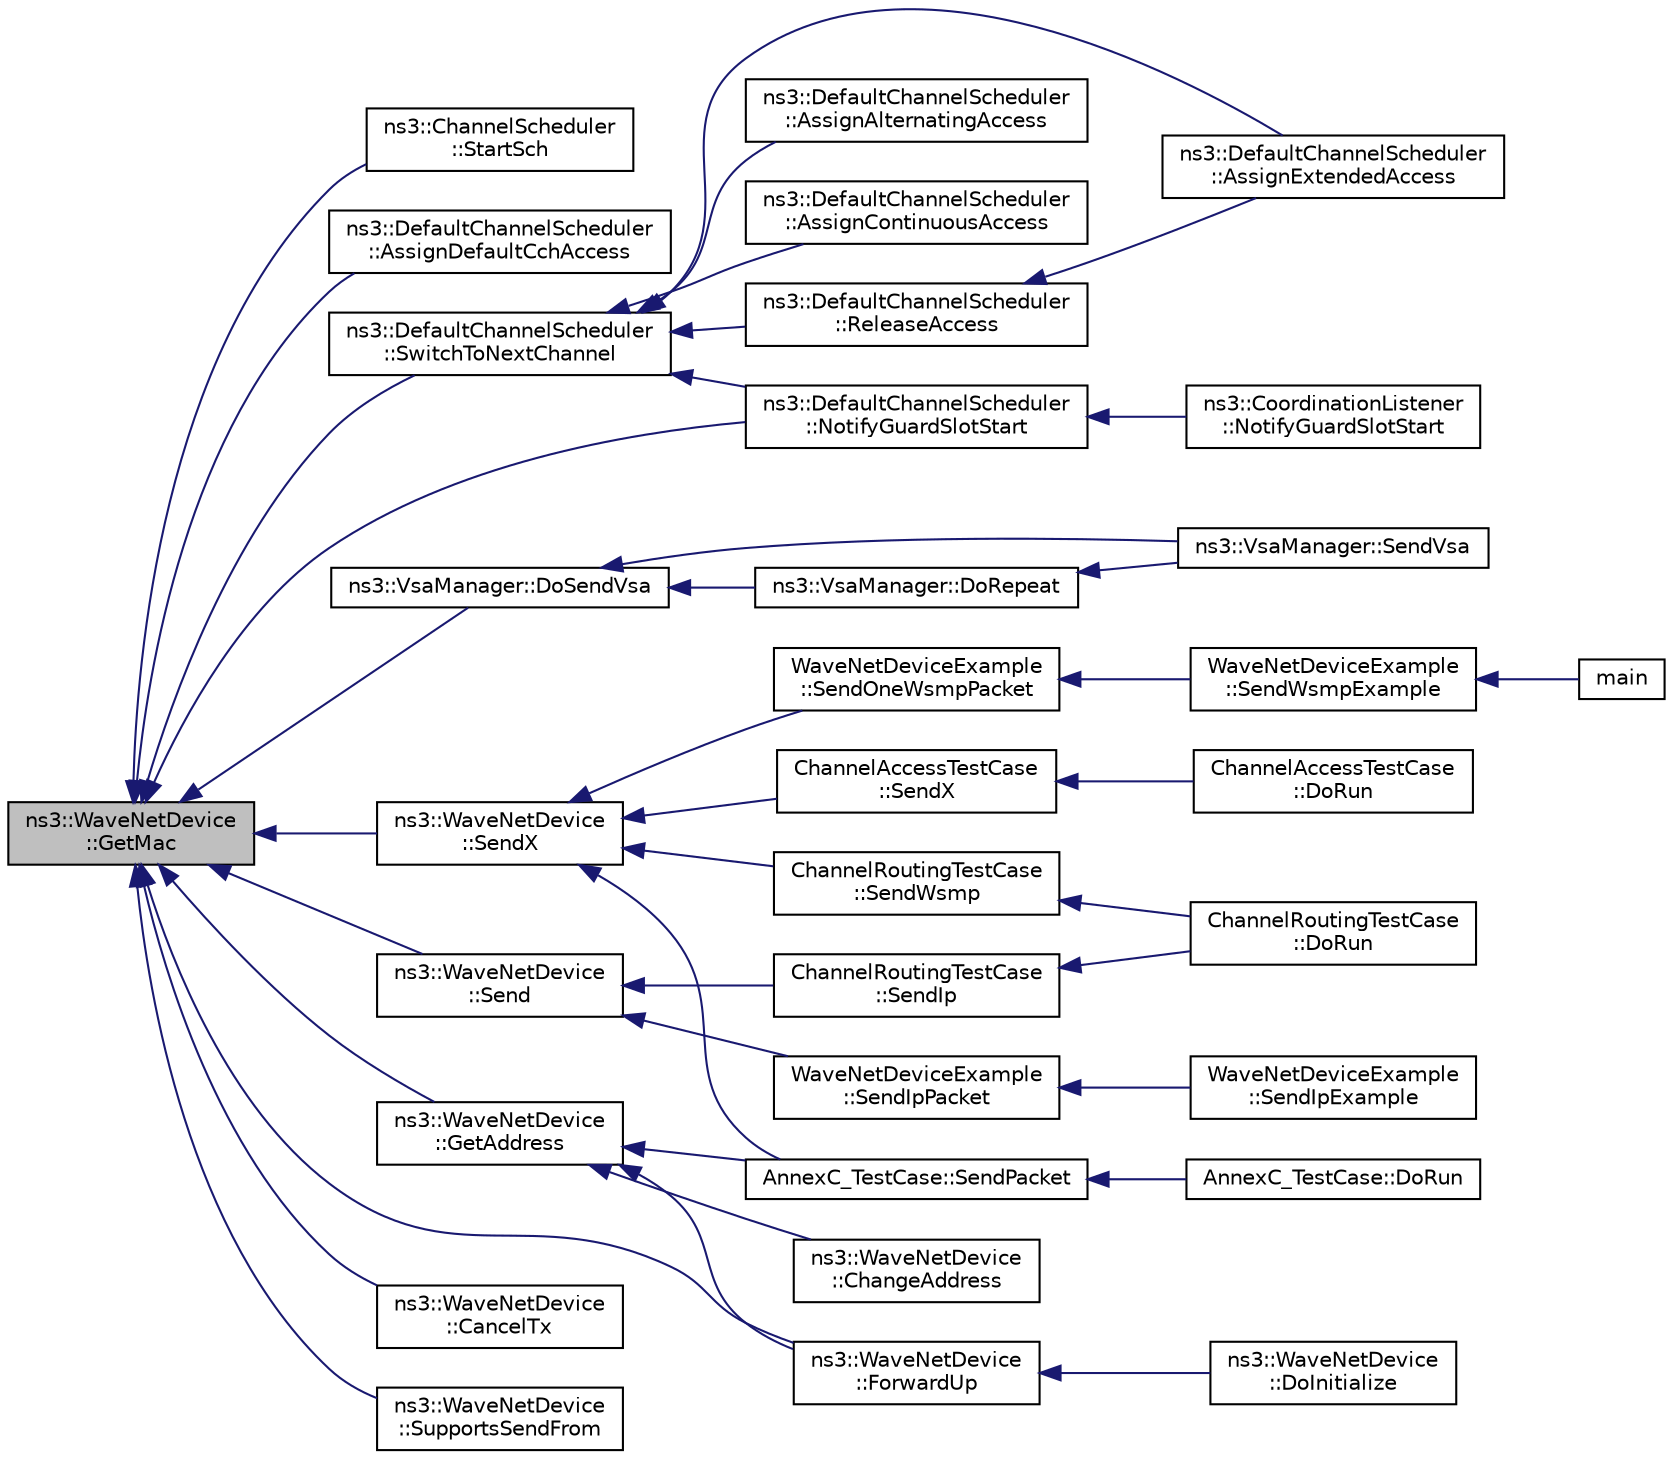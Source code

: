 digraph "ns3::WaveNetDevice::GetMac"
{
  edge [fontname="Helvetica",fontsize="10",labelfontname="Helvetica",labelfontsize="10"];
  node [fontname="Helvetica",fontsize="10",shape=record];
  rankdir="LR";
  Node1 [label="ns3::WaveNetDevice\l::GetMac",height=0.2,width=0.4,color="black", fillcolor="grey75", style="filled", fontcolor="black"];
  Node1 -> Node2 [dir="back",color="midnightblue",fontsize="10",style="solid"];
  Node2 [label="ns3::ChannelScheduler\l::StartSch",height=0.2,width=0.4,color="black", fillcolor="white", style="filled",URL="$d8/d91/classns3_1_1ChannelScheduler.html#a341186be2ac96608e986c77e56ffc2d1"];
  Node1 -> Node3 [dir="back",color="midnightblue",fontsize="10",style="solid"];
  Node3 [label="ns3::DefaultChannelScheduler\l::AssignDefaultCchAccess",height=0.2,width=0.4,color="black", fillcolor="white", style="filled",URL="$dd/dbb/classns3_1_1DefaultChannelScheduler.html#a04e74683a8fce5f193b3c1f948c73bb9"];
  Node1 -> Node4 [dir="back",color="midnightblue",fontsize="10",style="solid"];
  Node4 [label="ns3::DefaultChannelScheduler\l::SwitchToNextChannel",height=0.2,width=0.4,color="black", fillcolor="white", style="filled",URL="$dd/dbb/classns3_1_1DefaultChannelScheduler.html#a661fb5bfff90527fa4be59820ccf8bdf"];
  Node4 -> Node5 [dir="back",color="midnightblue",fontsize="10",style="solid"];
  Node5 [label="ns3::DefaultChannelScheduler\l::AssignAlternatingAccess",height=0.2,width=0.4,color="black", fillcolor="white", style="filled",URL="$dd/dbb/classns3_1_1DefaultChannelScheduler.html#a8de51ae89df5a36d8a71f921d87b39ca"];
  Node4 -> Node6 [dir="back",color="midnightblue",fontsize="10",style="solid"];
  Node6 [label="ns3::DefaultChannelScheduler\l::AssignContinuousAccess",height=0.2,width=0.4,color="black", fillcolor="white", style="filled",URL="$dd/dbb/classns3_1_1DefaultChannelScheduler.html#aa693aed997fedf77fdbbb70ba862f887"];
  Node4 -> Node7 [dir="back",color="midnightblue",fontsize="10",style="solid"];
  Node7 [label="ns3::DefaultChannelScheduler\l::AssignExtendedAccess",height=0.2,width=0.4,color="black", fillcolor="white", style="filled",URL="$dd/dbb/classns3_1_1DefaultChannelScheduler.html#ac04d88e86b56d56681145dfb16b7cbeb"];
  Node4 -> Node8 [dir="back",color="midnightblue",fontsize="10",style="solid"];
  Node8 [label="ns3::DefaultChannelScheduler\l::ReleaseAccess",height=0.2,width=0.4,color="black", fillcolor="white", style="filled",URL="$dd/dbb/classns3_1_1DefaultChannelScheduler.html#af9ec39655871dbbc5f07bfe5f326ec53"];
  Node8 -> Node7 [dir="back",color="midnightblue",fontsize="10",style="solid"];
  Node4 -> Node9 [dir="back",color="midnightblue",fontsize="10",style="solid"];
  Node9 [label="ns3::DefaultChannelScheduler\l::NotifyGuardSlotStart",height=0.2,width=0.4,color="black", fillcolor="white", style="filled",URL="$dd/dbb/classns3_1_1DefaultChannelScheduler.html#a4a5636f25d5a17387bc5b40a094fb92e"];
  Node9 -> Node10 [dir="back",color="midnightblue",fontsize="10",style="solid"];
  Node10 [label="ns3::CoordinationListener\l::NotifyGuardSlotStart",height=0.2,width=0.4,color="black", fillcolor="white", style="filled",URL="$d3/dca/classns3_1_1CoordinationListener.html#aabcf712cd90eee208ce4007298e0e833"];
  Node1 -> Node9 [dir="back",color="midnightblue",fontsize="10",style="solid"];
  Node1 -> Node11 [dir="back",color="midnightblue",fontsize="10",style="solid"];
  Node11 [label="ns3::VsaManager::DoSendVsa",height=0.2,width=0.4,color="black", fillcolor="white", style="filled",URL="$de/d6e/classns3_1_1VsaManager.html#a3d56f68f3b98bd45ccc6c56c9a6244db"];
  Node11 -> Node12 [dir="back",color="midnightblue",fontsize="10",style="solid"];
  Node12 [label="ns3::VsaManager::SendVsa",height=0.2,width=0.4,color="black", fillcolor="white", style="filled",URL="$de/d6e/classns3_1_1VsaManager.html#af896634c89ed0725215aa5da43445295"];
  Node11 -> Node13 [dir="back",color="midnightblue",fontsize="10",style="solid"];
  Node13 [label="ns3::VsaManager::DoRepeat",height=0.2,width=0.4,color="black", fillcolor="white", style="filled",URL="$de/d6e/classns3_1_1VsaManager.html#a5731f78c47436e8cb495052b1fe42f65"];
  Node13 -> Node12 [dir="back",color="midnightblue",fontsize="10",style="solid"];
  Node1 -> Node14 [dir="back",color="midnightblue",fontsize="10",style="solid"];
  Node14 [label="ns3::WaveNetDevice\l::SendX",height=0.2,width=0.4,color="black", fillcolor="white", style="filled",URL="$d4/d1c/classns3_1_1WaveNetDevice.html#a99ec2b781006c6011a9667e064843b38"];
  Node14 -> Node15 [dir="back",color="midnightblue",fontsize="10",style="solid"];
  Node15 [label="WaveNetDeviceExample\l::SendOneWsmpPacket",height=0.2,width=0.4,color="black", fillcolor="white", style="filled",URL="$d2/dcc/classWaveNetDeviceExample.html#a2dc13b30baad7f9e0a3f23d3dc60557c"];
  Node15 -> Node16 [dir="back",color="midnightblue",fontsize="10",style="solid"];
  Node16 [label="WaveNetDeviceExample\l::SendWsmpExample",height=0.2,width=0.4,color="black", fillcolor="white", style="filled",URL="$d2/dcc/classWaveNetDeviceExample.html#ad36808acd544ff68268912c9386213fe",tooltip="Send WSMP example function. "];
  Node16 -> Node17 [dir="back",color="midnightblue",fontsize="10",style="solid"];
  Node17 [label="main",height=0.2,width=0.4,color="black", fillcolor="white", style="filled",URL="$d1/dc4/wave-simple-device_8cc.html#a0ddf1224851353fc92bfbff6f499fa97"];
  Node14 -> Node18 [dir="back",color="midnightblue",fontsize="10",style="solid"];
  Node18 [label="ChannelRoutingTestCase\l::SendWsmp",height=0.2,width=0.4,color="black", fillcolor="white", style="filled",URL="$dc/db5/classChannelRoutingTestCase.html#a229a780a8f247ce4c37e164f204fbefe"];
  Node18 -> Node19 [dir="back",color="midnightblue",fontsize="10",style="solid"];
  Node19 [label="ChannelRoutingTestCase\l::DoRun",height=0.2,width=0.4,color="black", fillcolor="white", style="filled",URL="$dc/db5/classChannelRoutingTestCase.html#ab0f86da402dbe311e3ebb5915ffe7e85",tooltip="Implementation to actually run this TestCase. "];
  Node14 -> Node20 [dir="back",color="midnightblue",fontsize="10",style="solid"];
  Node20 [label="ChannelAccessTestCase\l::SendX",height=0.2,width=0.4,color="black", fillcolor="white", style="filled",URL="$d3/d75/classChannelAccessTestCase.html#a372d321c372c644c86ff355e94704eaf"];
  Node20 -> Node21 [dir="back",color="midnightblue",fontsize="10",style="solid"];
  Node21 [label="ChannelAccessTestCase\l::DoRun",height=0.2,width=0.4,color="black", fillcolor="white", style="filled",URL="$d3/d75/classChannelAccessTestCase.html#ad3169383a172cbaf1ed6b94adbe9d33a",tooltip="Implementation to actually run this TestCase. "];
  Node14 -> Node22 [dir="back",color="midnightblue",fontsize="10",style="solid"];
  Node22 [label="AnnexC_TestCase::SendPacket",height=0.2,width=0.4,color="black", fillcolor="white", style="filled",URL="$dd/d0f/classAnnexC__TestCase.html#a6ad361d48194ad49b3856a12db4d4ea7"];
  Node22 -> Node23 [dir="back",color="midnightblue",fontsize="10",style="solid"];
  Node23 [label="AnnexC_TestCase::DoRun",height=0.2,width=0.4,color="black", fillcolor="white", style="filled",URL="$dd/d0f/classAnnexC__TestCase.html#a7b68ef07f88bcfece999dafba55020fa",tooltip="Implementation to actually run this TestCase. "];
  Node1 -> Node24 [dir="back",color="midnightblue",fontsize="10",style="solid"];
  Node24 [label="ns3::WaveNetDevice\l::CancelTx",height=0.2,width=0.4,color="black", fillcolor="white", style="filled",URL="$d4/d1c/classns3_1_1WaveNetDevice.html#acba936255c24bbfb833b904a80cf5595"];
  Node1 -> Node25 [dir="back",color="midnightblue",fontsize="10",style="solid"];
  Node25 [label="ns3::WaveNetDevice\l::GetAddress",height=0.2,width=0.4,color="black", fillcolor="white", style="filled",URL="$d4/d1c/classns3_1_1WaveNetDevice.html#a26fc24872a196373d69b21615514a758"];
  Node25 -> Node26 [dir="back",color="midnightblue",fontsize="10",style="solid"];
  Node26 [label="ns3::WaveNetDevice\l::ChangeAddress",height=0.2,width=0.4,color="black", fillcolor="white", style="filled",URL="$d4/d1c/classns3_1_1WaveNetDevice.html#a15ea0879945399632f422f41cf9e18cc"];
  Node25 -> Node27 [dir="back",color="midnightblue",fontsize="10",style="solid"];
  Node27 [label="ns3::WaveNetDevice\l::ForwardUp",height=0.2,width=0.4,color="black", fillcolor="white", style="filled",URL="$d4/d1c/classns3_1_1WaveNetDevice.html#aa6dacd06c56a1796db12966008605edb"];
  Node27 -> Node28 [dir="back",color="midnightblue",fontsize="10",style="solid"];
  Node28 [label="ns3::WaveNetDevice\l::DoInitialize",height=0.2,width=0.4,color="black", fillcolor="white", style="filled",URL="$d4/d1c/classns3_1_1WaveNetDevice.html#af81a8cce97f26cfc0bfdad5e13fe4777"];
  Node25 -> Node22 [dir="back",color="midnightblue",fontsize="10",style="solid"];
  Node1 -> Node29 [dir="back",color="midnightblue",fontsize="10",style="solid"];
  Node29 [label="ns3::WaveNetDevice\l::Send",height=0.2,width=0.4,color="black", fillcolor="white", style="filled",URL="$d4/d1c/classns3_1_1WaveNetDevice.html#a21f1928cbc917375a79cb6ed48f4db3e"];
  Node29 -> Node30 [dir="back",color="midnightblue",fontsize="10",style="solid"];
  Node30 [label="WaveNetDeviceExample\l::SendIpPacket",height=0.2,width=0.4,color="black", fillcolor="white", style="filled",URL="$d2/dcc/classWaveNetDeviceExample.html#a555b10fdbbaa27f47dc1f3487e1dcf0d"];
  Node30 -> Node31 [dir="back",color="midnightblue",fontsize="10",style="solid"];
  Node31 [label="WaveNetDeviceExample\l::SendIpExample",height=0.2,width=0.4,color="black", fillcolor="white", style="filled",URL="$d2/dcc/classWaveNetDeviceExample.html#a97da76e52cd76f5054e8c92cfae01a9e",tooltip="Send IP example function. "];
  Node29 -> Node32 [dir="back",color="midnightblue",fontsize="10",style="solid"];
  Node32 [label="ChannelRoutingTestCase\l::SendIp",height=0.2,width=0.4,color="black", fillcolor="white", style="filled",URL="$dc/db5/classChannelRoutingTestCase.html#a2d9149c5bd4732d6d7d8d768bf3a0da1"];
  Node32 -> Node19 [dir="back",color="midnightblue",fontsize="10",style="solid"];
  Node1 -> Node27 [dir="back",color="midnightblue",fontsize="10",style="solid"];
  Node1 -> Node33 [dir="back",color="midnightblue",fontsize="10",style="solid"];
  Node33 [label="ns3::WaveNetDevice\l::SupportsSendFrom",height=0.2,width=0.4,color="black", fillcolor="white", style="filled",URL="$d4/d1c/classns3_1_1WaveNetDevice.html#afbb333ee66fb43ea4814e55621cf669f"];
}
